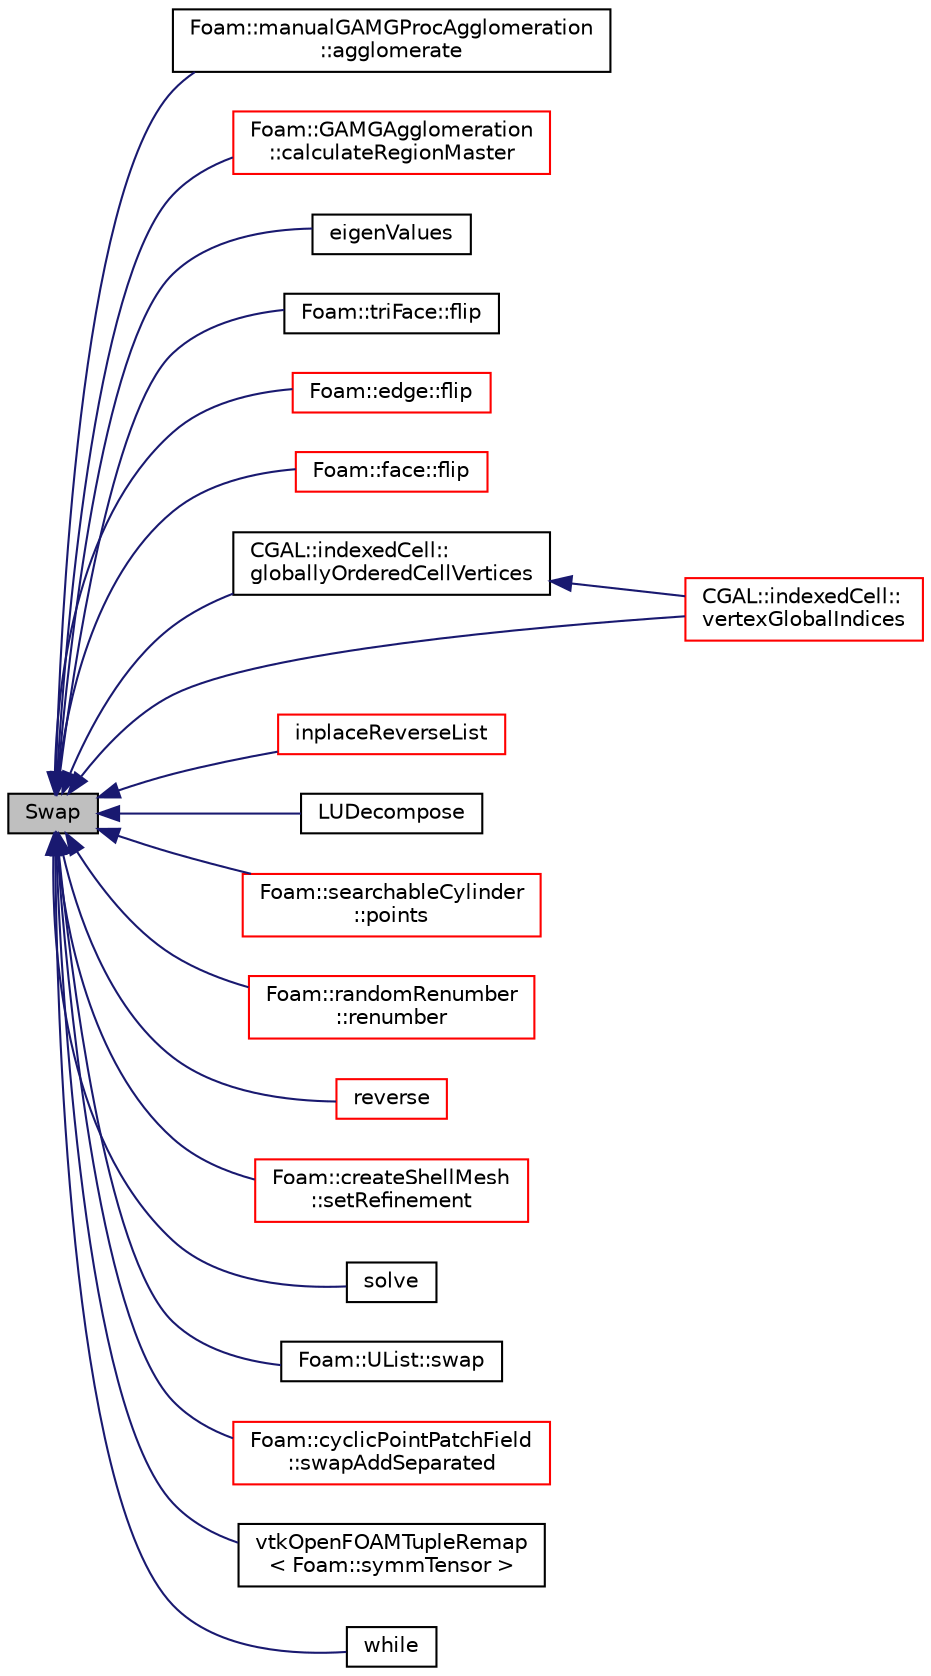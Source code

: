 digraph "Swap"
{
  bgcolor="transparent";
  edge [fontname="Helvetica",fontsize="10",labelfontname="Helvetica",labelfontsize="10"];
  node [fontname="Helvetica",fontsize="10",shape=record];
  rankdir="LR";
  Node1 [label="Swap",height=0.2,width=0.4,color="black", fillcolor="grey75", style="filled", fontcolor="black"];
  Node1 -> Node2 [dir="back",color="midnightblue",fontsize="10",style="solid",fontname="Helvetica"];
  Node2 [label="Foam::manualGAMGProcAgglomeration\l::agglomerate",height=0.2,width=0.4,color="black",URL="$a01398.html#aafdd9615cff0be3c3c601afb8526aee5",tooltip="Modify agglomeration. Return true if modified. "];
  Node1 -> Node3 [dir="back",color="midnightblue",fontsize="10",style="solid",fontname="Helvetica"];
  Node3 [label="Foam::GAMGAgglomeration\l::calculateRegionMaster",height=0.2,width=0.4,color="red",URL="$a00896.html#a2924c769d07fb681fe84b5036f9977d6",tooltip="Given fine to coarse processor map determine: "];
  Node1 -> Node4 [dir="back",color="midnightblue",fontsize="10",style="solid",fontname="Helvetica"];
  Node4 [label="eigenValues",height=0.2,width=0.4,color="black",URL="$a10733.html#a439ae805cc773abe7c94178cce4f5ba3"];
  Node1 -> Node5 [dir="back",color="midnightblue",fontsize="10",style="solid",fontname="Helvetica"];
  Node5 [label="Foam::triFace::flip",height=0.2,width=0.4,color="black",URL="$a02681.html#a126cb0362ae2e7935520fb27343bad31",tooltip="Flip the face in-place. "];
  Node1 -> Node6 [dir="back",color="midnightblue",fontsize="10",style="solid",fontname="Helvetica"];
  Node6 [label="Foam::edge::flip",height=0.2,width=0.4,color="red",URL="$a00611.html#a126cb0362ae2e7935520fb27343bad31",tooltip="Flip the edge in-place. "];
  Node1 -> Node7 [dir="back",color="midnightblue",fontsize="10",style="solid",fontname="Helvetica"];
  Node7 [label="Foam::face::flip",height=0.2,width=0.4,color="red",URL="$a00714.html#a126cb0362ae2e7935520fb27343bad31",tooltip="Flip the face in-place. "];
  Node1 -> Node8 [dir="back",color="midnightblue",fontsize="10",style="solid",fontname="Helvetica"];
  Node8 [label="CGAL::indexedCell::\lgloballyOrderedCellVertices",height=0.2,width=0.4,color="black",URL="$a01051.html#aa2b547cd4bfa8695aa99025967f589dc",tooltip="Using the globalIndex object, return a list of four vertices with. "];
  Node8 -> Node9 [dir="back",color="midnightblue",fontsize="10",style="solid",fontname="Helvetica"];
  Node9 [label="CGAL::indexedCell::\lvertexGlobalIndices",height=0.2,width=0.4,color="red",URL="$a01051.html#aa992f27590f06b05848afcd2c0e00a76",tooltip="Using the globalIndex object, return a list of four (sorted) global. "];
  Node1 -> Node10 [dir="back",color="midnightblue",fontsize="10",style="solid",fontname="Helvetica"];
  Node10 [label="inplaceReverseList",height=0.2,width=0.4,color="red",URL="$a10733.html#a34d0630aa91c673db369980044d0abf2",tooltip="Inplace reversal of a list using Swap. "];
  Node1 -> Node11 [dir="back",color="midnightblue",fontsize="10",style="solid",fontname="Helvetica"];
  Node11 [label="LUDecompose",height=0.2,width=0.4,color="black",URL="$a10733.html#ad665fab9e1a6b0c886e5005d39fc1af3",tooltip="LU decompose the matrix with pivoting. "];
  Node1 -> Node12 [dir="back",color="midnightblue",fontsize="10",style="solid",fontname="Helvetica"];
  Node12 [label="Foam::searchableCylinder\l::points",height=0.2,width=0.4,color="red",URL="$a02255.html#a02ab6d43a4618415b761ee351284437e",tooltip="Get the points that define the surface. "];
  Node1 -> Node13 [dir="back",color="midnightblue",fontsize="10",style="solid",fontname="Helvetica"];
  Node13 [label="Foam::randomRenumber\l::renumber",height=0.2,width=0.4,color="red",URL="$a02067.html#a41d6d1ebe5dfe6dd9a963465a858acb6",tooltip="Return the order in which cells need to be visited, i.e. "];
  Node1 -> Node14 [dir="back",color="midnightblue",fontsize="10",style="solid",fontname="Helvetica"];
  Node14 [label="reverse",height=0.2,width=0.4,color="red",URL="$a10733.html#a7153d7a33d40be3be4187d0e581437fe"];
  Node1 -> Node15 [dir="back",color="midnightblue",fontsize="10",style="solid",fontname="Helvetica"];
  Node15 [label="Foam::createShellMesh\l::setRefinement",height=0.2,width=0.4,color="red",URL="$a00435.html#aef7bf7bc4511c879d54f2bbd3c76729a",tooltip="Play commands into polyTopoChange to create layer mesh. "];
  Node1 -> Node16 [dir="back",color="midnightblue",fontsize="10",style="solid",fontname="Helvetica"];
  Node16 [label="solve",height=0.2,width=0.4,color="black",URL="$a10733.html#ab7b4ceba772da118ccaa05c8195d7776",tooltip="Solve the matrix using Gaussian elimination with pivoting,. "];
  Node1 -> Node17 [dir="back",color="midnightblue",fontsize="10",style="solid",fontname="Helvetica"];
  Node17 [label="Foam::UList::swap",height=0.2,width=0.4,color="black",URL="$a02735.html#aa4cc7e4fca5b60c727246db337f8f3b2",tooltip="Swap two ULists of the same type in constant time. "];
  Node1 -> Node18 [dir="back",color="midnightblue",fontsize="10",style="solid",fontname="Helvetica"];
  Node18 [label="Foam::cyclicPointPatchField\l::swapAddSeparated",height=0.2,width=0.4,color="red",URL="$a00483.html#acc70e74fffb1cf3d5f18e021d5771458",tooltip="Complete swap of patch point values and add to local values. "];
  Node1 -> Node9 [dir="back",color="midnightblue",fontsize="10",style="solid",fontname="Helvetica"];
  Node1 -> Node19 [dir="back",color="midnightblue",fontsize="10",style="solid",fontname="Helvetica"];
  Node19 [label="vtkOpenFOAMTupleRemap\l\< Foam::symmTensor \>",height=0.2,width=0.4,color="black",URL="$a04380.html#a8d0f1afcde92be41d78d98eec644ef67"];
  Node1 -> Node20 [dir="back",color="midnightblue",fontsize="10",style="solid",fontname="Helvetica"];
  Node20 [label="while",height=0.2,width=0.4,color="black",URL="$a02969.html#a0b9d5d8b1ecc0bf63b4c35f41598a500"];
}
